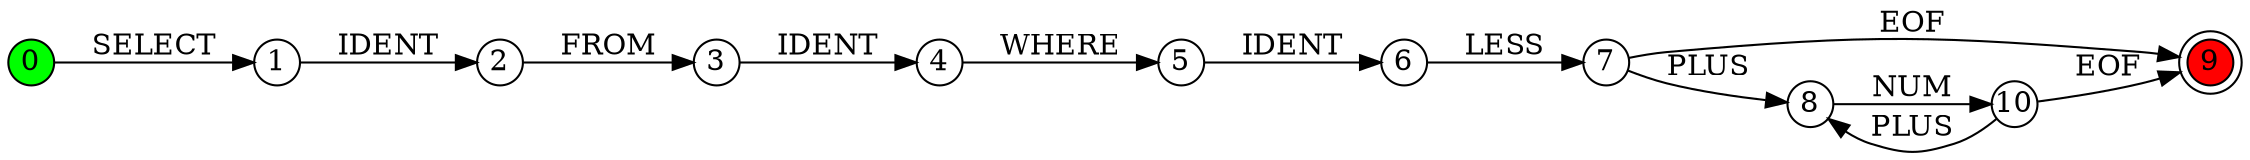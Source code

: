 digraph g
{
rankdir=LR
node [shape=circle fixedsize=true width=0.3]
0 [fillcolor=green; style=filled;]
9 [fillcolor=red; style=filled; shape=doublecircle]
0 -> 1 [label="SELECT"]
1 -> 2 [label="IDENT"]
2 -> 3 [label="FROM"]
3 -> 4 [label="IDENT"]
4 -> 5 [label="WHERE"]
5 -> 6 [label="IDENT"]
6 -> 7 [label="LESS"]
7 -> 9 [label="EOF"]
7 -> 8 [label="PLUS"]
8 -> 10 [label="NUM"]
10 -> 8 [label="PLUS"]
10 -> 9 [label="EOF"]	
}